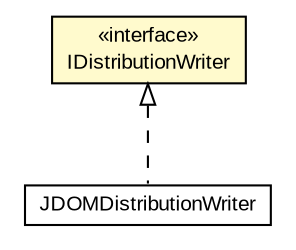 #!/usr/local/bin/dot
#
# Class diagram 
# Generated by UMLGraph version R5_6-24-gf6e263 (http://www.umlgraph.org/)
#

digraph G {
	edge [fontname="arial",fontsize=10,labelfontname="arial",labelfontsize=10];
	node [fontname="arial",fontsize=10,shape=plaintext];
	nodesep=0.25;
	ranksep=0.5;
	// edu.arizona.biosemantics.semanticmarkup.markupelement.distribution.io.IDistributionWriter
	c76684 [label=<<table title="edu.arizona.biosemantics.semanticmarkup.markupelement.distribution.io.IDistributionWriter" border="0" cellborder="1" cellspacing="0" cellpadding="2" port="p" bgcolor="lemonChiffon" href="./IDistributionWriter.html">
		<tr><td><table border="0" cellspacing="0" cellpadding="1">
<tr><td align="center" balign="center"> &#171;interface&#187; </td></tr>
<tr><td align="center" balign="center"> IDistributionWriter </td></tr>
		</table></td></tr>
		</table>>, URL="./IDistributionWriter.html", fontname="arial", fontcolor="black", fontsize=10.0];
	// edu.arizona.biosemantics.semanticmarkup.markupelement.distribution.io.lib.JDOMDistributionWriter
	c76686 [label=<<table title="edu.arizona.biosemantics.semanticmarkup.markupelement.distribution.io.lib.JDOMDistributionWriter" border="0" cellborder="1" cellspacing="0" cellpadding="2" port="p" href="./lib/JDOMDistributionWriter.html">
		<tr><td><table border="0" cellspacing="0" cellpadding="1">
<tr><td align="center" balign="center"> JDOMDistributionWriter </td></tr>
		</table></td></tr>
		</table>>, URL="./lib/JDOMDistributionWriter.html", fontname="arial", fontcolor="black", fontsize=10.0];
	//edu.arizona.biosemantics.semanticmarkup.markupelement.distribution.io.lib.JDOMDistributionWriter implements edu.arizona.biosemantics.semanticmarkup.markupelement.distribution.io.IDistributionWriter
	c76684:p -> c76686:p [dir=back,arrowtail=empty,style=dashed];
}

